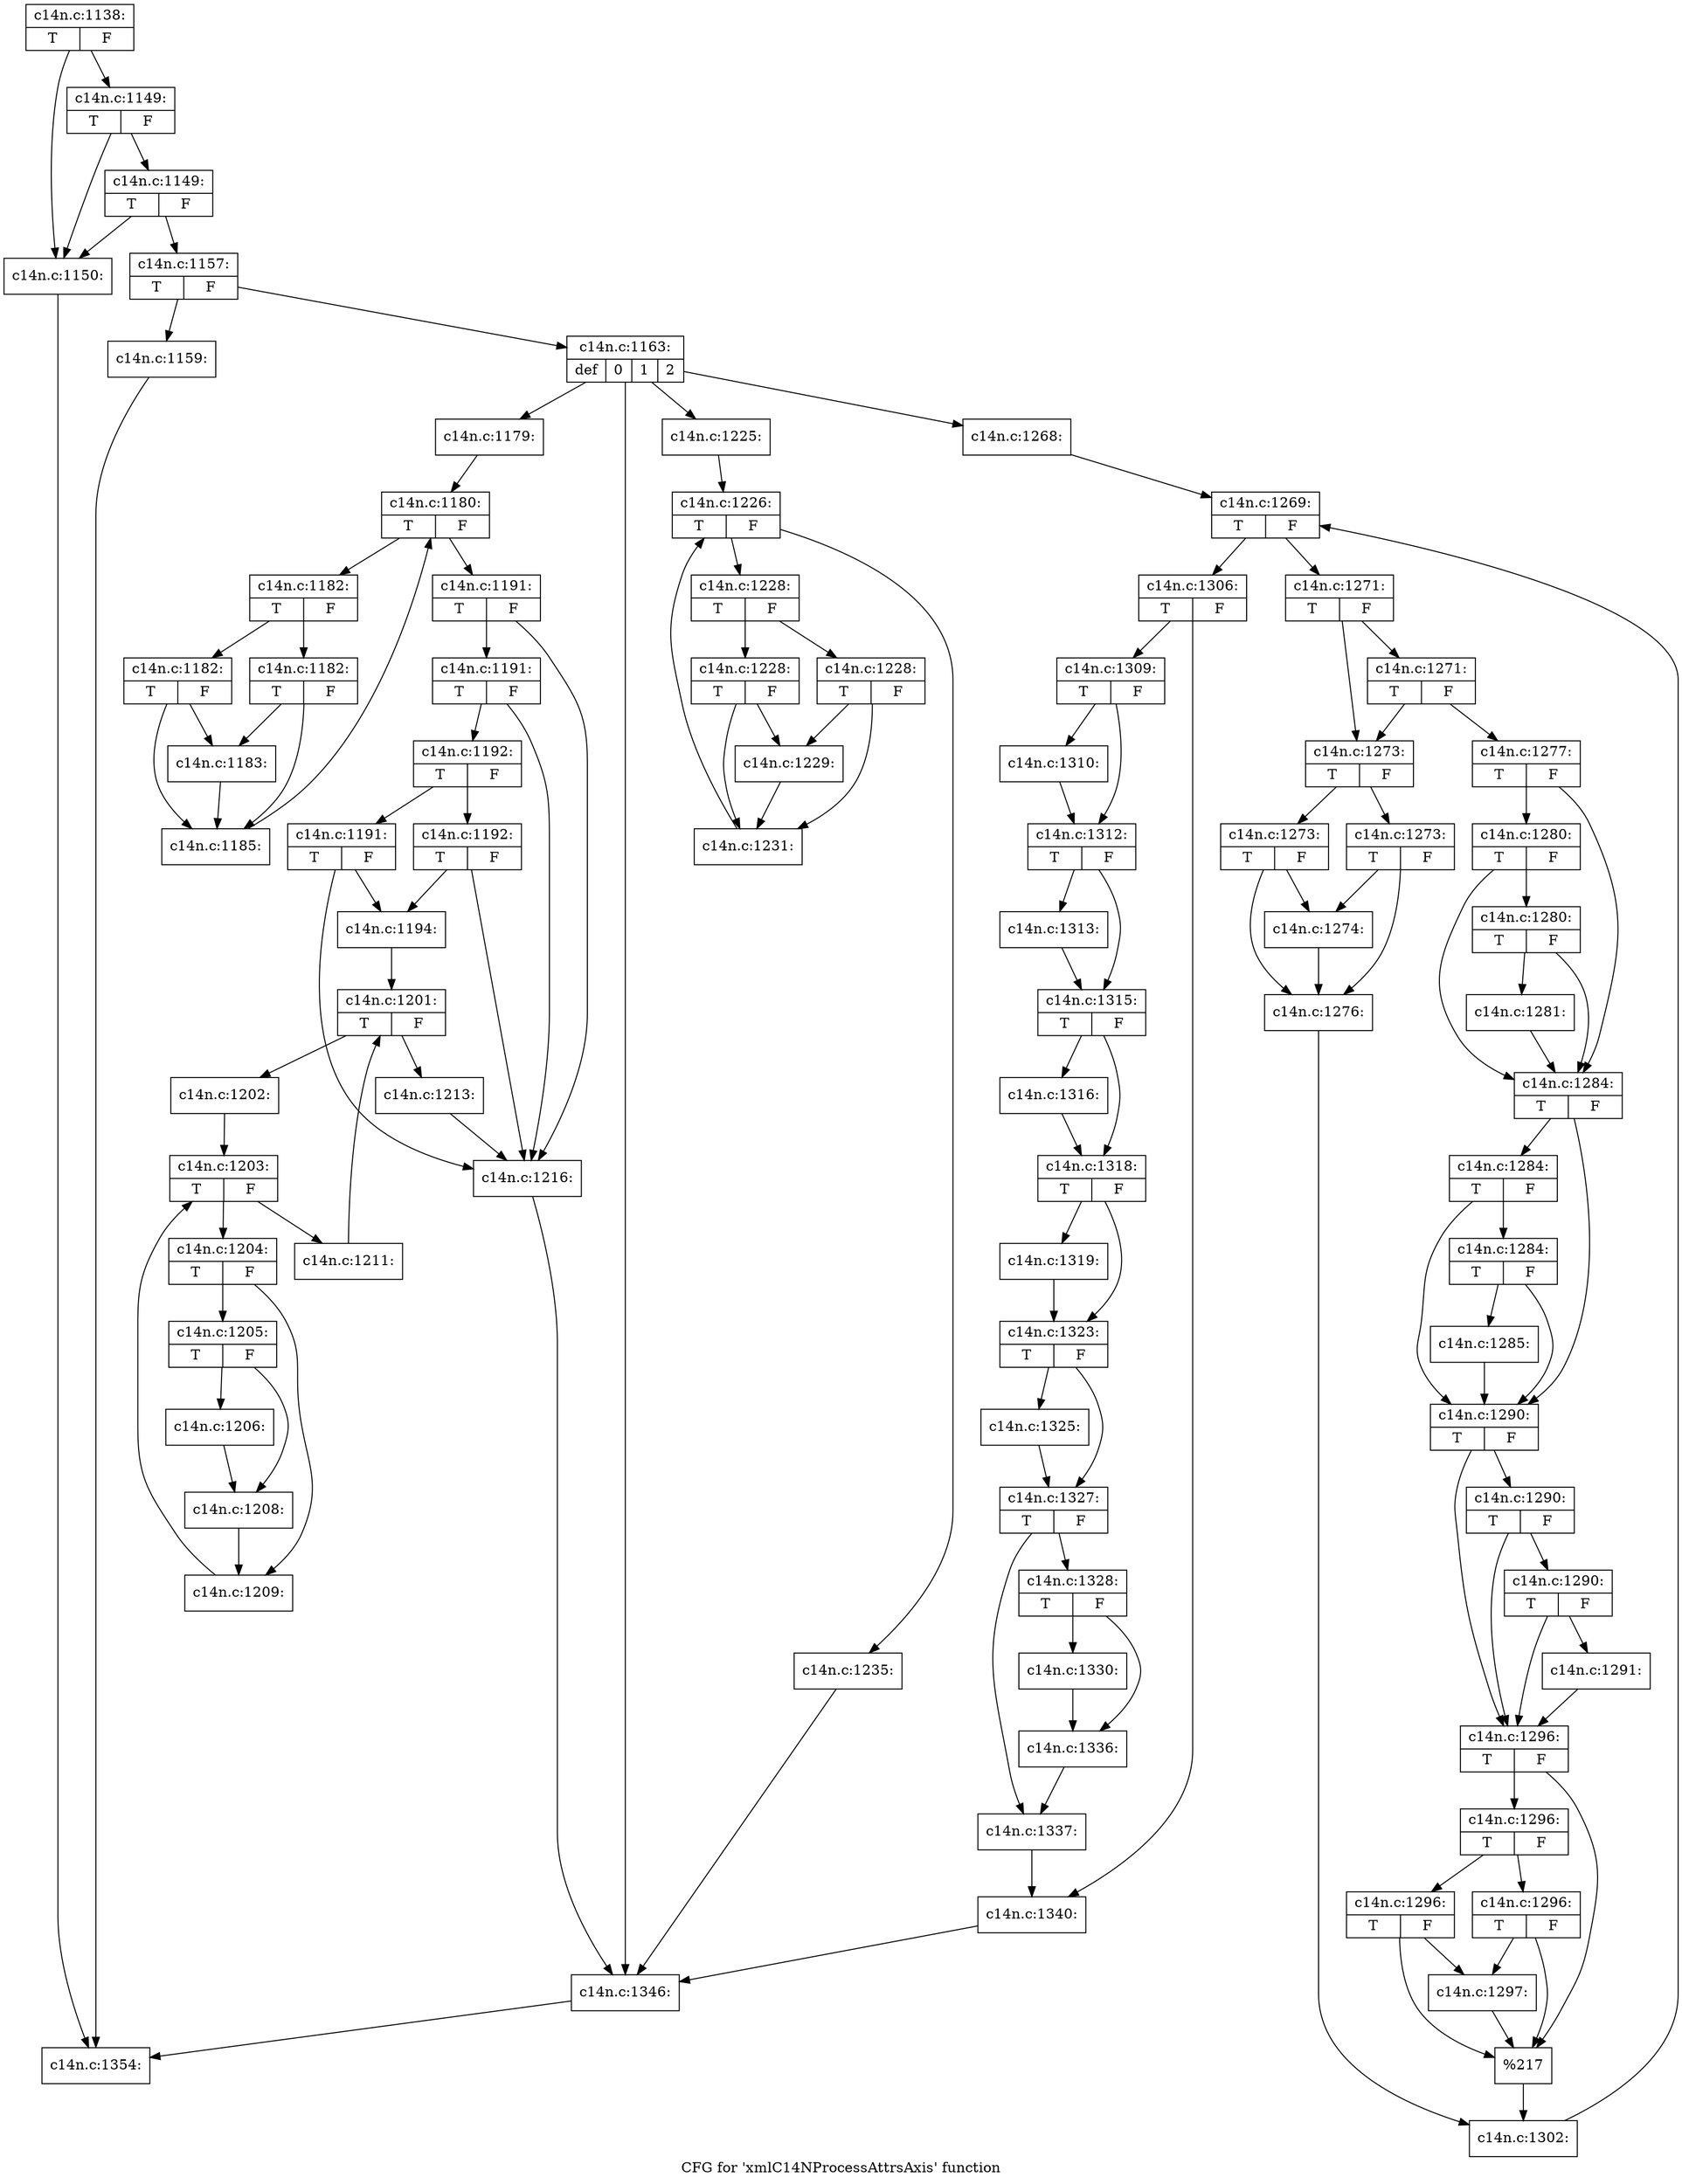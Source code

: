 digraph "CFG for 'xmlC14NProcessAttrsAxis' function" {
	label="CFG for 'xmlC14NProcessAttrsAxis' function";

	Node0x55fe83c45ee0 [shape=record,label="{c14n.c:1138:|{<s0>T|<s1>F}}"];
	Node0x55fe83c45ee0 -> Node0x55fe83c49480;
	Node0x55fe83c45ee0 -> Node0x55fe83c495a0;
	Node0x55fe83c495a0 [shape=record,label="{c14n.c:1149:|{<s0>T|<s1>F}}"];
	Node0x55fe83c495a0 -> Node0x55fe83c49480;
	Node0x55fe83c495a0 -> Node0x55fe83c49520;
	Node0x55fe83c49520 [shape=record,label="{c14n.c:1149:|{<s0>T|<s1>F}}"];
	Node0x55fe83c49520 -> Node0x55fe83c49480;
	Node0x55fe83c49520 -> Node0x55fe83c494d0;
	Node0x55fe83c49480 [shape=record,label="{c14n.c:1150:}"];
	Node0x55fe83c49480 -> Node0x55fe83c45f30;
	Node0x55fe83c494d0 [shape=record,label="{c14n.c:1157:|{<s0>T|<s1>F}}"];
	Node0x55fe83c494d0 -> Node0x55fe83c4aae0;
	Node0x55fe83c494d0 -> Node0x55fe83c4ab30;
	Node0x55fe83c4aae0 [shape=record,label="{c14n.c:1159:}"];
	Node0x55fe83c4aae0 -> Node0x55fe83c45f30;
	Node0x55fe83c4ab30 [shape=record,label="{c14n.c:1163:|{<s0>def|<s1>0|<s2>1|<s3>2}}"];
	Node0x55fe83c4ab30 -> Node0x55fe83c4b1d0;
	Node0x55fe83c4ab30 -> Node0x55fe83c4b460;
	Node0x55fe83c4ab30 -> Node0x55fe83c50970;
	Node0x55fe83c4ab30 -> Node0x55fe83bf6c30;
	Node0x55fe83c4b460 [shape=record,label="{c14n.c:1179:}"];
	Node0x55fe83c4b460 -> Node0x55fe83c4b6e0;
	Node0x55fe83c4b6e0 [shape=record,label="{c14n.c:1180:|{<s0>T|<s1>F}}"];
	Node0x55fe83c4b6e0 -> Node0x55fe83c4bae0;
	Node0x55fe83c4b6e0 -> Node0x55fe83c4b900;
	Node0x55fe83c4bae0 [shape=record,label="{c14n.c:1182:|{<s0>T|<s1>F}}"];
	Node0x55fe83c4bae0 -> Node0x55fe83c4bd30;
	Node0x55fe83c4bae0 -> Node0x55fe83c4bd80;
	Node0x55fe83c4bd30 [shape=record,label="{c14n.c:1182:|{<s0>T|<s1>F}}"];
	Node0x55fe83c4bd30 -> Node0x55fe83c4bc90;
	Node0x55fe83c4bd30 -> Node0x55fe83c4bce0;
	Node0x55fe83c4bd80 [shape=record,label="{c14n.c:1182:|{<s0>T|<s1>F}}"];
	Node0x55fe83c4bd80 -> Node0x55fe83c4bc90;
	Node0x55fe83c4bd80 -> Node0x55fe83c4bce0;
	Node0x55fe83c4bc90 [shape=record,label="{c14n.c:1183:}"];
	Node0x55fe83c4bc90 -> Node0x55fe83c4bce0;
	Node0x55fe83c4bce0 [shape=record,label="{c14n.c:1185:}"];
	Node0x55fe83c4bce0 -> Node0x55fe83c4b6e0;
	Node0x55fe83c4b900 [shape=record,label="{c14n.c:1191:|{<s0>T|<s1>F}}"];
	Node0x55fe83c4b900 -> Node0x55fe83c4ce40;
	Node0x55fe83c4b900 -> Node0x55fe83c4cd70;
	Node0x55fe83c4ce40 [shape=record,label="{c14n.c:1191:|{<s0>T|<s1>F}}"];
	Node0x55fe83c4ce40 -> Node0x55fe83c4cdc0;
	Node0x55fe83c4ce40 -> Node0x55fe83c4cd70;
	Node0x55fe83c4cdc0 [shape=record,label="{c14n.c:1192:|{<s0>T|<s1>F}}"];
	Node0x55fe83c4cdc0 -> Node0x55fe83c4d430;
	Node0x55fe83c4cdc0 -> Node0x55fe83c4d480;
	Node0x55fe83c4d430 [shape=record,label="{c14n.c:1192:|{<s0>T|<s1>F}}"];
	Node0x55fe83c4d430 -> Node0x55fe83c4cd70;
	Node0x55fe83c4d430 -> Node0x55fe83c4cd20;
	Node0x55fe83c4d480 [shape=record,label="{c14n.c:1191:|{<s0>T|<s1>F}}"];
	Node0x55fe83c4d480 -> Node0x55fe83c4cd70;
	Node0x55fe83c4d480 -> Node0x55fe83c4cd20;
	Node0x55fe83c4cd20 [shape=record,label="{c14n.c:1194:}"];
	Node0x55fe83c4cd20 -> Node0x55fe83c4e550;
	Node0x55fe83c4e550 [shape=record,label="{c14n.c:1201:|{<s0>T|<s1>F}}"];
	Node0x55fe83c4e550 -> Node0x55fe83c4e950;
	Node0x55fe83c4e550 -> Node0x55fe83c4e770;
	Node0x55fe83c4e950 [shape=record,label="{c14n.c:1202:}"];
	Node0x55fe83c4e950 -> Node0x55fe83c4ec50;
	Node0x55fe83c4ec50 [shape=record,label="{c14n.c:1203:|{<s0>T|<s1>F}}"];
	Node0x55fe83c4ec50 -> Node0x55fe83c4f050;
	Node0x55fe83c4ec50 -> Node0x55fe83c4ee70;
	Node0x55fe83c4f050 [shape=record,label="{c14n.c:1204:|{<s0>T|<s1>F}}"];
	Node0x55fe83c4f050 -> Node0x55fe83c4f200;
	Node0x55fe83c4f050 -> Node0x55fe83c4f250;
	Node0x55fe83c4f200 [shape=record,label="{c14n.c:1205:|{<s0>T|<s1>F}}"];
	Node0x55fe83c4f200 -> Node0x55fe83c4f840;
	Node0x55fe83c4f200 -> Node0x55fe83c4f890;
	Node0x55fe83c4f840 [shape=record,label="{c14n.c:1206:}"];
	Node0x55fe83c4f840 -> Node0x55fe83c4f890;
	Node0x55fe83c4f890 [shape=record,label="{c14n.c:1208:}"];
	Node0x55fe83c4f890 -> Node0x55fe83c4f250;
	Node0x55fe83c4f250 [shape=record,label="{c14n.c:1209:}"];
	Node0x55fe83c4f250 -> Node0x55fe83c4ec50;
	Node0x55fe83c4ee70 [shape=record,label="{c14n.c:1211:}"];
	Node0x55fe83c4ee70 -> Node0x55fe83c4e550;
	Node0x55fe83c4e770 [shape=record,label="{c14n.c:1213:}"];
	Node0x55fe83c4e770 -> Node0x55fe83c4cd70;
	Node0x55fe83c4cd70 [shape=record,label="{c14n.c:1216:}"];
	Node0x55fe83c4cd70 -> Node0x55fe83c4b1d0;
	Node0x55fe83c50970 [shape=record,label="{c14n.c:1225:}"];
	Node0x55fe83c50970 -> Node0x55fe83c50c90;
	Node0x55fe83c50c90 [shape=record,label="{c14n.c:1226:|{<s0>T|<s1>F}}"];
	Node0x55fe83c50c90 -> Node0x55fe83c51090;
	Node0x55fe83c50c90 -> Node0x55fe83c50eb0;
	Node0x55fe83c51090 [shape=record,label="{c14n.c:1228:|{<s0>T|<s1>F}}"];
	Node0x55fe83c51090 -> Node0x55fe83c512e0;
	Node0x55fe83c51090 -> Node0x55fe83c51330;
	Node0x55fe83c512e0 [shape=record,label="{c14n.c:1228:|{<s0>T|<s1>F}}"];
	Node0x55fe83c512e0 -> Node0x55fe83c51240;
	Node0x55fe83c512e0 -> Node0x55fe83c51290;
	Node0x55fe83c51330 [shape=record,label="{c14n.c:1228:|{<s0>T|<s1>F}}"];
	Node0x55fe83c51330 -> Node0x55fe83c51240;
	Node0x55fe83c51330 -> Node0x55fe83c51290;
	Node0x55fe83c51240 [shape=record,label="{c14n.c:1229:}"];
	Node0x55fe83c51240 -> Node0x55fe83c51290;
	Node0x55fe83c51290 [shape=record,label="{c14n.c:1231:}"];
	Node0x55fe83c51290 -> Node0x55fe83c50c90;
	Node0x55fe83c50eb0 [shape=record,label="{c14n.c:1235:}"];
	Node0x55fe83c50eb0 -> Node0x55fe83c4b1d0;
	Node0x55fe83bf6c30 [shape=record,label="{c14n.c:1268:}"];
	Node0x55fe83bf6c30 -> Node0x55fe83bf6f50;
	Node0x55fe83bf6f50 [shape=record,label="{c14n.c:1269:|{<s0>T|<s1>F}}"];
	Node0x55fe83bf6f50 -> Node0x55fe83bf7350;
	Node0x55fe83bf6f50 -> Node0x55fe83bf7170;
	Node0x55fe83bf7350 [shape=record,label="{c14n.c:1271:|{<s0>T|<s1>F}}"];
	Node0x55fe83bf7350 -> Node0x55fe83bf75f0;
	Node0x55fe83bf7350 -> Node0x55fe83bf7500;
	Node0x55fe83bf75f0 [shape=record,label="{c14n.c:1271:|{<s0>T|<s1>F}}"];
	Node0x55fe83bf75f0 -> Node0x55fe83bf7500;
	Node0x55fe83bf75f0 -> Node0x55fe83bf75a0;
	Node0x55fe83bf7500 [shape=record,label="{c14n.c:1273:|{<s0>T|<s1>F}}"];
	Node0x55fe83bf7500 -> Node0x55fe83bf7c00;
	Node0x55fe83bf7500 -> Node0x55fe83bf7c50;
	Node0x55fe83bf7c00 [shape=record,label="{c14n.c:1273:|{<s0>T|<s1>F}}"];
	Node0x55fe83bf7c00 -> Node0x55fe83bf7b60;
	Node0x55fe83bf7c00 -> Node0x55fe83bf7bb0;
	Node0x55fe83bf7c50 [shape=record,label="{c14n.c:1273:|{<s0>T|<s1>F}}"];
	Node0x55fe83bf7c50 -> Node0x55fe83bf7b60;
	Node0x55fe83bf7c50 -> Node0x55fe83bf7bb0;
	Node0x55fe83bf7b60 [shape=record,label="{c14n.c:1274:}"];
	Node0x55fe83bf7b60 -> Node0x55fe83bf7bb0;
	Node0x55fe83bf7bb0 [shape=record,label="{c14n.c:1276:}"];
	Node0x55fe83bf7bb0 -> Node0x55fe83bf7550;
	Node0x55fe83bf75a0 [shape=record,label="{c14n.c:1277:|{<s0>T|<s1>F}}"];
	Node0x55fe83bf75a0 -> Node0x55fe83bf8dd0;
	Node0x55fe83bf75a0 -> Node0x55fe83bf8ea0;
	Node0x55fe83bf8ea0 [shape=record,label="{c14n.c:1280:|{<s0>T|<s1>F}}"];
	Node0x55fe83bf8ea0 -> Node0x55fe83bf8e20;
	Node0x55fe83bf8ea0 -> Node0x55fe83bf8dd0;
	Node0x55fe83bf8e20 [shape=record,label="{c14n.c:1280:|{<s0>T|<s1>F}}"];
	Node0x55fe83bf8e20 -> Node0x55fe83bf8d80;
	Node0x55fe83bf8e20 -> Node0x55fe83bf8dd0;
	Node0x55fe83bf8d80 [shape=record,label="{c14n.c:1281:}"];
	Node0x55fe83bf8d80 -> Node0x55fe83bf8dd0;
	Node0x55fe83bf8dd0 [shape=record,label="{c14n.c:1284:|{<s0>T|<s1>F}}"];
	Node0x55fe83bf8dd0 -> Node0x55fe83bf9d00;
	Node0x55fe83bf8dd0 -> Node0x55fe83bf9dd0;
	Node0x55fe83bf9dd0 [shape=record,label="{c14n.c:1284:|{<s0>T|<s1>F}}"];
	Node0x55fe83bf9dd0 -> Node0x55fe83bf9d50;
	Node0x55fe83bf9dd0 -> Node0x55fe83bf9d00;
	Node0x55fe83bf9d50 [shape=record,label="{c14n.c:1284:|{<s0>T|<s1>F}}"];
	Node0x55fe83bf9d50 -> Node0x55fe83bf9cb0;
	Node0x55fe83bf9d50 -> Node0x55fe83bf9d00;
	Node0x55fe83bf9cb0 [shape=record,label="{c14n.c:1285:}"];
	Node0x55fe83bf9cb0 -> Node0x55fe83bf9d00;
	Node0x55fe83bf9d00 [shape=record,label="{c14n.c:1290:|{<s0>T|<s1>F}}"];
	Node0x55fe83bf9d00 -> Node0x55fe83bfac30;
	Node0x55fe83bf9d00 -> Node0x55fe83bfad00;
	Node0x55fe83bfad00 [shape=record,label="{c14n.c:1290:|{<s0>T|<s1>F}}"];
	Node0x55fe83bfad00 -> Node0x55fe83bfac80;
	Node0x55fe83bfad00 -> Node0x55fe83bfac30;
	Node0x55fe83bfac80 [shape=record,label="{c14n.c:1290:|{<s0>T|<s1>F}}"];
	Node0x55fe83bfac80 -> Node0x55fe83bfabe0;
	Node0x55fe83bfac80 -> Node0x55fe83bfac30;
	Node0x55fe83bfabe0 [shape=record,label="{c14n.c:1291:}"];
	Node0x55fe83bfabe0 -> Node0x55fe83bfac30;
	Node0x55fe83bfac30 [shape=record,label="{c14n.c:1296:|{<s0>T|<s1>F}}"];
	Node0x55fe83bfac30 -> Node0x55fe83bfbb80;
	Node0x55fe83bfac30 -> Node0x55fe83bfbbd0;
	Node0x55fe83bfbbd0 [shape=record,label="{c14n.c:1296:|{<s0>T|<s1>F}}"];
	Node0x55fe83bfbbd0 -> Node0x55fe83bfbdf0;
	Node0x55fe83bfbbd0 -> Node0x55fe83bfbe40;
	Node0x55fe83bfbdf0 [shape=record,label="{c14n.c:1296:|{<s0>T|<s1>F}}"];
	Node0x55fe83bfbdf0 -> Node0x55fe83bfbb30;
	Node0x55fe83bfbdf0 -> Node0x55fe83bfbb80;
	Node0x55fe83bfbe40 [shape=record,label="{c14n.c:1296:|{<s0>T|<s1>F}}"];
	Node0x55fe83bfbe40 -> Node0x55fe83bfbb30;
	Node0x55fe83bfbe40 -> Node0x55fe83bfbb80;
	Node0x55fe83bfbb30 [shape=record,label="{c14n.c:1297:}"];
	Node0x55fe83bfbb30 -> Node0x55fe83bfbb80;
	Node0x55fe83bfbb80 [shape=record,label="{%217}"];
	Node0x55fe83bfbb80 -> Node0x55fe83bf7550;
	Node0x55fe83bf7550 [shape=record,label="{c14n.c:1302:}"];
	Node0x55fe83bf7550 -> Node0x55fe83bf6f50;
	Node0x55fe83bf7170 [shape=record,label="{c14n.c:1306:|{<s0>T|<s1>F}}"];
	Node0x55fe83bf7170 -> Node0x55fe83bfd010;
	Node0x55fe83bf7170 -> Node0x55fe83bfd060;
	Node0x55fe83bfd010 [shape=record,label="{c14n.c:1309:|{<s0>T|<s1>F}}"];
	Node0x55fe83bfd010 -> Node0x55fe83bfd390;
	Node0x55fe83bfd010 -> Node0x55fe83bfd3e0;
	Node0x55fe83bfd390 [shape=record,label="{c14n.c:1310:}"];
	Node0x55fe83bfd390 -> Node0x55fe83bfd3e0;
	Node0x55fe83bfd3e0 [shape=record,label="{c14n.c:1312:|{<s0>T|<s1>F}}"];
	Node0x55fe83bfd3e0 -> Node0x55fe83c4f6c0;
	Node0x55fe83bfd3e0 -> Node0x55fe83bfe0b0;
	Node0x55fe83c4f6c0 [shape=record,label="{c14n.c:1313:}"];
	Node0x55fe83c4f6c0 -> Node0x55fe83bfe0b0;
	Node0x55fe83bfe0b0 [shape=record,label="{c14n.c:1315:|{<s0>T|<s1>F}}"];
	Node0x55fe83bfe0b0 -> Node0x55fe83c61d30;
	Node0x55fe83bfe0b0 -> Node0x55fe83c61d80;
	Node0x55fe83c61d30 [shape=record,label="{c14n.c:1316:}"];
	Node0x55fe83c61d30 -> Node0x55fe83c61d80;
	Node0x55fe83c61d80 [shape=record,label="{c14n.c:1318:|{<s0>T|<s1>F}}"];
	Node0x55fe83c61d80 -> Node0x55fe83c62690;
	Node0x55fe83c61d80 -> Node0x55fe83c626e0;
	Node0x55fe83c62690 [shape=record,label="{c14n.c:1319:}"];
	Node0x55fe83c62690 -> Node0x55fe83c626e0;
	Node0x55fe83c626e0 [shape=record,label="{c14n.c:1323:|{<s0>T|<s1>F}}"];
	Node0x55fe83c626e0 -> Node0x55fe83c62d80;
	Node0x55fe83c626e0 -> Node0x55fe83c62dd0;
	Node0x55fe83c62d80 [shape=record,label="{c14n.c:1325:}"];
	Node0x55fe83c62d80 -> Node0x55fe83c62dd0;
	Node0x55fe83c62dd0 [shape=record,label="{c14n.c:1327:|{<s0>T|<s1>F}}"];
	Node0x55fe83c62dd0 -> Node0x55fe83c636e0;
	Node0x55fe83c62dd0 -> Node0x55fe83c63730;
	Node0x55fe83c636e0 [shape=record,label="{c14n.c:1328:|{<s0>T|<s1>F}}"];
	Node0x55fe83c636e0 -> Node0x55fe83c63f30;
	Node0x55fe83c636e0 -> Node0x55fe83c63f80;
	Node0x55fe83c63f30 [shape=record,label="{c14n.c:1330:}"];
	Node0x55fe83c63f30 -> Node0x55fe83c63f80;
	Node0x55fe83c63f80 [shape=record,label="{c14n.c:1336:}"];
	Node0x55fe83c63f80 -> Node0x55fe83c63730;
	Node0x55fe83c63730 [shape=record,label="{c14n.c:1337:}"];
	Node0x55fe83c63730 -> Node0x55fe83bfd060;
	Node0x55fe83bfd060 [shape=record,label="{c14n.c:1340:}"];
	Node0x55fe83bfd060 -> Node0x55fe83c4b1d0;
	Node0x55fe83c4b1d0 [shape=record,label="{c14n.c:1346:}"];
	Node0x55fe83c4b1d0 -> Node0x55fe83c45f30;
	Node0x55fe83c45f30 [shape=record,label="{c14n.c:1354:}"];
}
